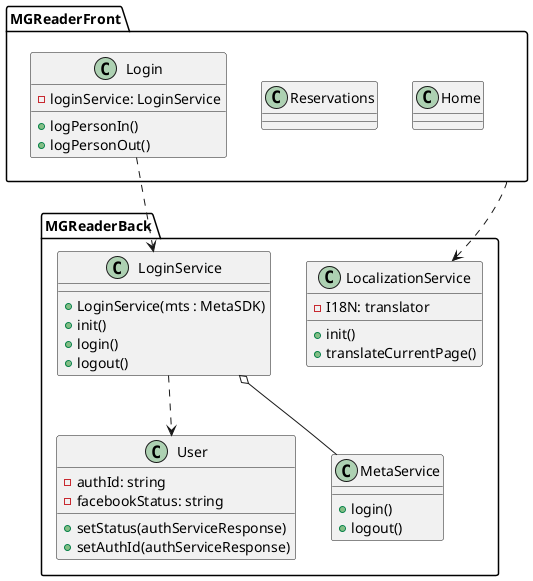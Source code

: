 @startuml

namespace MGReaderBack {
    class User {
        -authId: string
        -facebookStatus: string
        +setStatus(authServiceResponse)
        +setAuthId(authServiceResponse)
    }

    class MetaService {
        +login()
        +logout()
    }

    class LocalizationService {
            -I18N: translator
            +init()
            +translateCurrentPage()
    }

    class LoginService {
        +LoginService(mts : MetaSDK)
        +init()
        +login()
        +logout()
    }

     LoginService ..> User
     LoginService o-- MetaService

}

namespace MGReaderFront{

    class Home {
    }

    class Reservations {
    }

    class Login {
        -loginService: LoginService
        +logPersonIn()
        +logPersonOut()
    }

    Login ..> LoginService
}

MGReaderFront ..> MGReaderBack.LocalizationService

@enduml